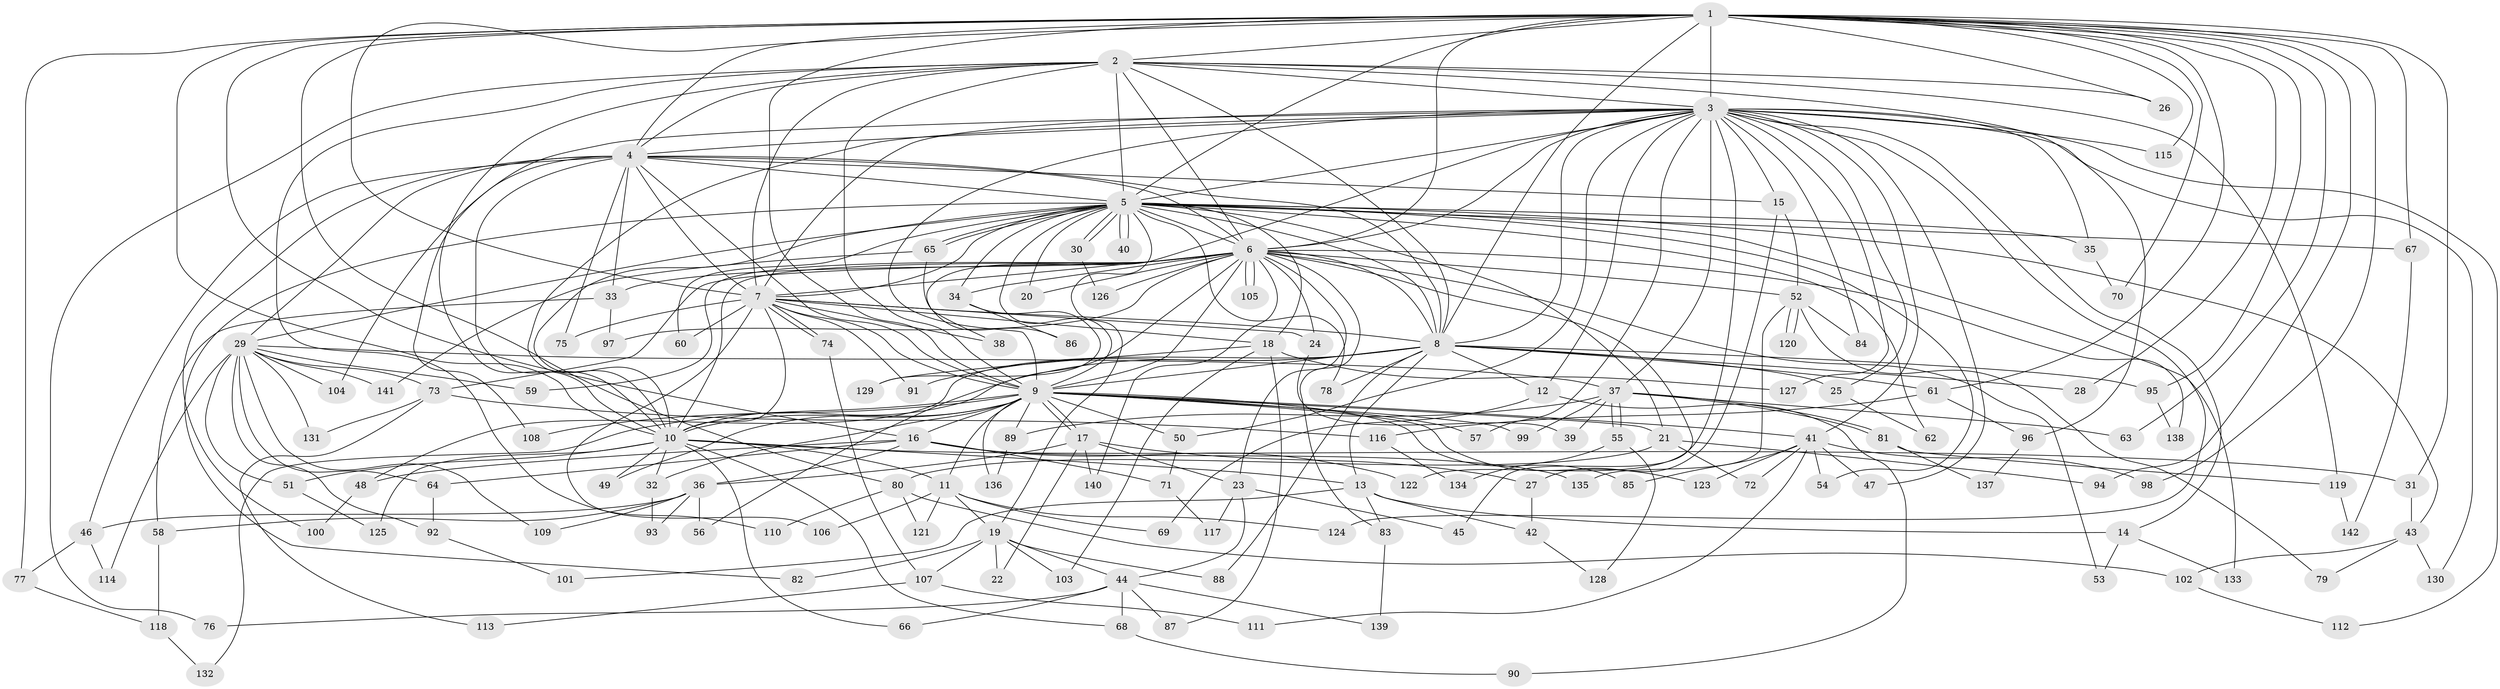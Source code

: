// coarse degree distribution, {15: 0.023809523809523808, 1: 0.35714285714285715, 2: 0.40476190476190477, 3: 0.023809523809523808, 4: 0.07142857142857142, 14: 0.023809523809523808, 5: 0.023809523809523808, 21: 0.023809523809523808, 17: 0.023809523809523808, 8: 0.023809523809523808}
// Generated by graph-tools (version 1.1) at 2025/49/03/04/25 21:49:53]
// undirected, 142 vertices, 309 edges
graph export_dot {
graph [start="1"]
  node [color=gray90,style=filled];
  1;
  2;
  3;
  4;
  5;
  6;
  7;
  8;
  9;
  10;
  11;
  12;
  13;
  14;
  15;
  16;
  17;
  18;
  19;
  20;
  21;
  22;
  23;
  24;
  25;
  26;
  27;
  28;
  29;
  30;
  31;
  32;
  33;
  34;
  35;
  36;
  37;
  38;
  39;
  40;
  41;
  42;
  43;
  44;
  45;
  46;
  47;
  48;
  49;
  50;
  51;
  52;
  53;
  54;
  55;
  56;
  57;
  58;
  59;
  60;
  61;
  62;
  63;
  64;
  65;
  66;
  67;
  68;
  69;
  70;
  71;
  72;
  73;
  74;
  75;
  76;
  77;
  78;
  79;
  80;
  81;
  82;
  83;
  84;
  85;
  86;
  87;
  88;
  89;
  90;
  91;
  92;
  93;
  94;
  95;
  96;
  97;
  98;
  99;
  100;
  101;
  102;
  103;
  104;
  105;
  106;
  107;
  108;
  109;
  110;
  111;
  112;
  113;
  114;
  115;
  116;
  117;
  118;
  119;
  120;
  121;
  122;
  123;
  124;
  125;
  126;
  127;
  128;
  129;
  130;
  131;
  132;
  133;
  134;
  135;
  136;
  137;
  138;
  139;
  140;
  141;
  142;
  1 -- 2;
  1 -- 3;
  1 -- 4;
  1 -- 5;
  1 -- 6;
  1 -- 7;
  1 -- 8;
  1 -- 9;
  1 -- 10;
  1 -- 16;
  1 -- 26;
  1 -- 28;
  1 -- 31;
  1 -- 61;
  1 -- 63;
  1 -- 67;
  1 -- 70;
  1 -- 77;
  1 -- 80;
  1 -- 94;
  1 -- 95;
  1 -- 98;
  1 -- 115;
  2 -- 3;
  2 -- 4;
  2 -- 5;
  2 -- 6;
  2 -- 7;
  2 -- 8;
  2 -- 9;
  2 -- 10;
  2 -- 26;
  2 -- 76;
  2 -- 96;
  2 -- 110;
  2 -- 119;
  3 -- 4;
  3 -- 5;
  3 -- 6;
  3 -- 7;
  3 -- 8;
  3 -- 9;
  3 -- 10;
  3 -- 12;
  3 -- 14;
  3 -- 15;
  3 -- 25;
  3 -- 35;
  3 -- 37;
  3 -- 38;
  3 -- 41;
  3 -- 47;
  3 -- 50;
  3 -- 57;
  3 -- 84;
  3 -- 104;
  3 -- 112;
  3 -- 115;
  3 -- 122;
  3 -- 124;
  3 -- 127;
  3 -- 130;
  4 -- 5;
  4 -- 6;
  4 -- 7;
  4 -- 8;
  4 -- 9;
  4 -- 10;
  4 -- 15;
  4 -- 29;
  4 -- 33;
  4 -- 46;
  4 -- 75;
  4 -- 100;
  4 -- 108;
  5 -- 6;
  5 -- 7;
  5 -- 8;
  5 -- 9;
  5 -- 10;
  5 -- 18;
  5 -- 19;
  5 -- 20;
  5 -- 21;
  5 -- 29;
  5 -- 30;
  5 -- 30;
  5 -- 34;
  5 -- 35;
  5 -- 40;
  5 -- 40;
  5 -- 43;
  5 -- 54;
  5 -- 60;
  5 -- 62;
  5 -- 65;
  5 -- 65;
  5 -- 67;
  5 -- 78;
  5 -- 82;
  5 -- 133;
  6 -- 7;
  6 -- 8;
  6 -- 9;
  6 -- 10;
  6 -- 20;
  6 -- 23;
  6 -- 24;
  6 -- 33;
  6 -- 34;
  6 -- 45;
  6 -- 52;
  6 -- 53;
  6 -- 56;
  6 -- 59;
  6 -- 73;
  6 -- 83;
  6 -- 97;
  6 -- 105;
  6 -- 105;
  6 -- 126;
  6 -- 138;
  6 -- 140;
  7 -- 8;
  7 -- 9;
  7 -- 10;
  7 -- 18;
  7 -- 24;
  7 -- 38;
  7 -- 60;
  7 -- 74;
  7 -- 74;
  7 -- 75;
  7 -- 91;
  7 -- 106;
  8 -- 9;
  8 -- 10;
  8 -- 12;
  8 -- 13;
  8 -- 25;
  8 -- 28;
  8 -- 48;
  8 -- 61;
  8 -- 78;
  8 -- 88;
  8 -- 91;
  8 -- 95;
  9 -- 10;
  9 -- 11;
  9 -- 16;
  9 -- 17;
  9 -- 17;
  9 -- 21;
  9 -- 32;
  9 -- 41;
  9 -- 49;
  9 -- 50;
  9 -- 57;
  9 -- 85;
  9 -- 89;
  9 -- 99;
  9 -- 108;
  9 -- 123;
  9 -- 132;
  9 -- 136;
  10 -- 11;
  10 -- 13;
  10 -- 31;
  10 -- 32;
  10 -- 49;
  10 -- 51;
  10 -- 66;
  10 -- 68;
  10 -- 125;
  11 -- 19;
  11 -- 69;
  11 -- 106;
  11 -- 121;
  11 -- 124;
  12 -- 69;
  12 -- 90;
  13 -- 14;
  13 -- 42;
  13 -- 83;
  13 -- 101;
  14 -- 53;
  14 -- 133;
  15 -- 27;
  15 -- 52;
  16 -- 36;
  16 -- 48;
  16 -- 64;
  16 -- 71;
  16 -- 122;
  16 -- 135;
  17 -- 22;
  17 -- 23;
  17 -- 27;
  17 -- 36;
  17 -- 140;
  18 -- 87;
  18 -- 103;
  18 -- 127;
  18 -- 129;
  19 -- 22;
  19 -- 44;
  19 -- 82;
  19 -- 88;
  19 -- 103;
  19 -- 107;
  21 -- 72;
  21 -- 80;
  21 -- 94;
  23 -- 44;
  23 -- 45;
  23 -- 117;
  24 -- 39;
  25 -- 62;
  27 -- 42;
  29 -- 37;
  29 -- 51;
  29 -- 59;
  29 -- 64;
  29 -- 73;
  29 -- 92;
  29 -- 104;
  29 -- 109;
  29 -- 114;
  29 -- 131;
  29 -- 141;
  30 -- 126;
  31 -- 43;
  32 -- 93;
  33 -- 58;
  33 -- 97;
  34 -- 86;
  34 -- 129;
  35 -- 70;
  36 -- 46;
  36 -- 56;
  36 -- 58;
  36 -- 93;
  36 -- 109;
  37 -- 39;
  37 -- 55;
  37 -- 55;
  37 -- 63;
  37 -- 81;
  37 -- 81;
  37 -- 89;
  37 -- 99;
  41 -- 47;
  41 -- 54;
  41 -- 72;
  41 -- 85;
  41 -- 98;
  41 -- 111;
  41 -- 123;
  42 -- 128;
  43 -- 79;
  43 -- 102;
  43 -- 130;
  44 -- 66;
  44 -- 68;
  44 -- 76;
  44 -- 87;
  44 -- 139;
  46 -- 77;
  46 -- 114;
  48 -- 100;
  50 -- 71;
  51 -- 125;
  52 -- 79;
  52 -- 84;
  52 -- 120;
  52 -- 120;
  52 -- 135;
  55 -- 128;
  55 -- 134;
  58 -- 118;
  61 -- 96;
  61 -- 116;
  64 -- 92;
  65 -- 86;
  65 -- 141;
  67 -- 142;
  68 -- 90;
  71 -- 117;
  73 -- 113;
  73 -- 116;
  73 -- 131;
  74 -- 107;
  77 -- 118;
  80 -- 102;
  80 -- 110;
  80 -- 121;
  81 -- 119;
  81 -- 137;
  83 -- 139;
  89 -- 136;
  92 -- 101;
  95 -- 138;
  96 -- 137;
  102 -- 112;
  107 -- 111;
  107 -- 113;
  116 -- 134;
  118 -- 132;
  119 -- 142;
}
